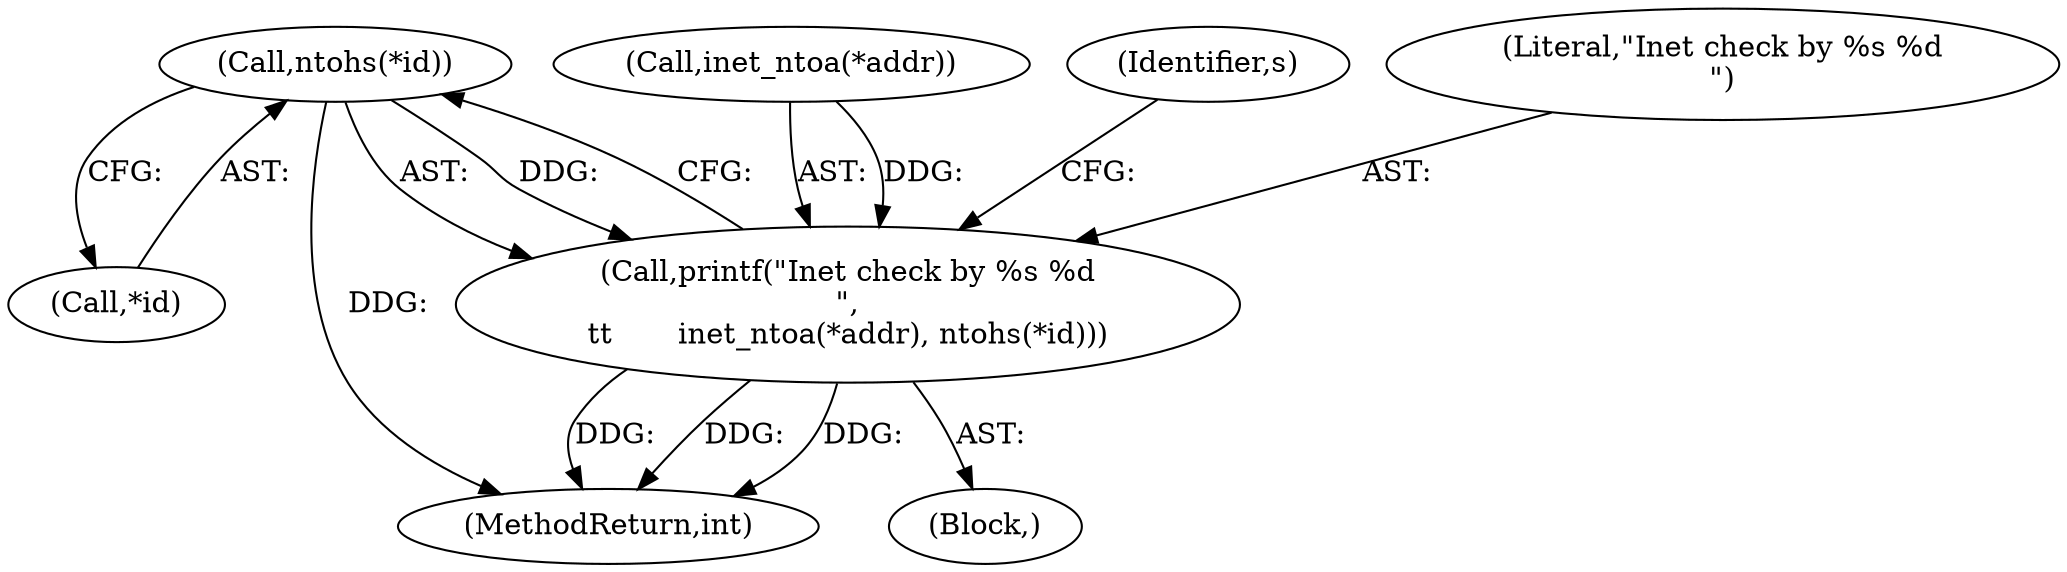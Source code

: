 digraph "0_aircrack-ng_da087238963c1239fdabd47dc1b65279605aca70@pointer" {
"1000180" [label="(Call,ntohs(*id))"];
"1000175" [label="(Call,printf(\"Inet check by %s %d\n\",\n\t\t       inet_ntoa(*addr), ntohs(*id)))"];
"1000297" [label="(MethodReturn,int)"];
"1000177" [label="(Call,inet_ntoa(*addr))"];
"1000180" [label="(Call,ntohs(*id))"];
"1000181" [label="(Call,*id)"];
"1000186" [label="(Identifier,s)"];
"1000175" [label="(Call,printf(\"Inet check by %s %d\n\",\n\t\t       inet_ntoa(*addr), ntohs(*id)))"];
"1000139" [label="(Block,)"];
"1000176" [label="(Literal,\"Inet check by %s %d\n\")"];
"1000180" -> "1000175"  [label="AST: "];
"1000180" -> "1000181"  [label="CFG: "];
"1000181" -> "1000180"  [label="AST: "];
"1000175" -> "1000180"  [label="CFG: "];
"1000180" -> "1000297"  [label="DDG: "];
"1000180" -> "1000175"  [label="DDG: "];
"1000175" -> "1000139"  [label="AST: "];
"1000176" -> "1000175"  [label="AST: "];
"1000177" -> "1000175"  [label="AST: "];
"1000186" -> "1000175"  [label="CFG: "];
"1000175" -> "1000297"  [label="DDG: "];
"1000175" -> "1000297"  [label="DDG: "];
"1000175" -> "1000297"  [label="DDG: "];
"1000177" -> "1000175"  [label="DDG: "];
}
